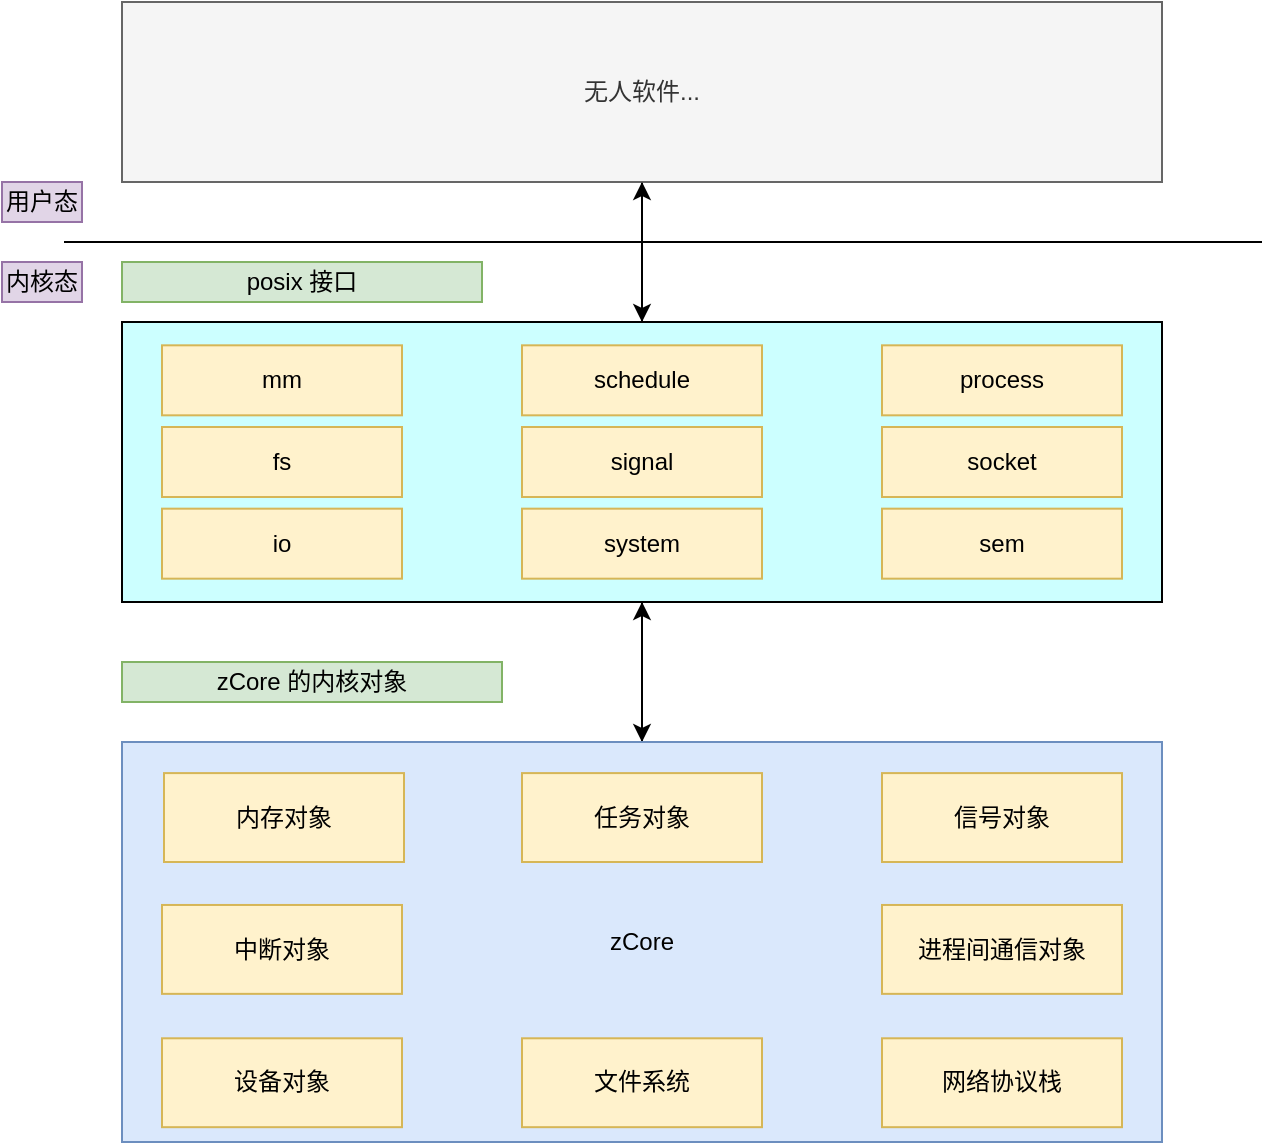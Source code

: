 <mxfile version="14.9.2" type="github"><diagram id="8T-9hyYZnkjntZZX3ZBo" name="Page-1"><mxGraphModel dx="1350" dy="713" grid="1" gridSize="10" guides="1" tooltips="1" connect="1" arrows="1" fold="1" page="1" pageScale="1" pageWidth="827" pageHeight="1169" math="0" shadow="0"><root><mxCell id="0"/><mxCell id="1" parent="0"/><mxCell id="WkvoQP5ko5NKO2O5Fh6d-9" style="edgeStyle=orthogonalEdgeStyle;rounded=0;orthogonalLoop=1;jettySize=auto;html=1;entryX=0.5;entryY=0;entryDx=0;entryDy=0;" edge="1" parent="1" source="WkvoQP5ko5NKO2O5Fh6d-1" target="WkvoQP5ko5NKO2O5Fh6d-2"><mxGeometry relative="1" as="geometry"/></mxCell><mxCell id="WkvoQP5ko5NKO2O5Fh6d-1" value="无人软件..." style="rounded=0;whiteSpace=wrap;html=1;fillColor=#f5f5f5;strokeColor=#666666;fontColor=#333333;" vertex="1" parent="1"><mxGeometry x="160" y="120" width="520" height="90" as="geometry"/></mxCell><mxCell id="WkvoQP5ko5NKO2O5Fh6d-6" style="edgeStyle=orthogonalEdgeStyle;rounded=0;orthogonalLoop=1;jettySize=auto;html=1;" edge="1" parent="1" source="WkvoQP5ko5NKO2O5Fh6d-2" target="WkvoQP5ko5NKO2O5Fh6d-3"><mxGeometry relative="1" as="geometry"/></mxCell><mxCell id="WkvoQP5ko5NKO2O5Fh6d-8" style="edgeStyle=orthogonalEdgeStyle;rounded=0;orthogonalLoop=1;jettySize=auto;html=1;entryX=0.5;entryY=1;entryDx=0;entryDy=0;" edge="1" parent="1" source="WkvoQP5ko5NKO2O5Fh6d-2" target="WkvoQP5ko5NKO2O5Fh6d-1"><mxGeometry relative="1" as="geometry"/></mxCell><mxCell id="WkvoQP5ko5NKO2O5Fh6d-7" style="edgeStyle=orthogonalEdgeStyle;rounded=0;orthogonalLoop=1;jettySize=auto;html=1;entryX=0.5;entryY=1;entryDx=0;entryDy=0;" edge="1" parent="1" source="WkvoQP5ko5NKO2O5Fh6d-3" target="WkvoQP5ko5NKO2O5Fh6d-2"><mxGeometry relative="1" as="geometry"/></mxCell><mxCell id="WkvoQP5ko5NKO2O5Fh6d-27" value="posix 接口" style="text;html=1;strokeColor=#82b366;fillColor=#d5e8d4;align=center;verticalAlign=middle;whiteSpace=wrap;rounded=0;" vertex="1" parent="1"><mxGeometry x="160" y="250" width="180" height="20" as="geometry"/></mxCell><mxCell id="WkvoQP5ko5NKO2O5Fh6d-35" value="zCore 的内核对象" style="text;html=1;strokeColor=#82b366;fillColor=#d5e8d4;align=center;verticalAlign=middle;whiteSpace=wrap;rounded=0;" vertex="1" parent="1"><mxGeometry x="160" y="450" width="190" height="20" as="geometry"/></mxCell><mxCell id="WkvoQP5ko5NKO2O5Fh6d-36" value="" style="endArrow=none;html=1;" edge="1" parent="1"><mxGeometry width="50" height="50" relative="1" as="geometry"><mxPoint x="131" y="240" as="sourcePoint"/><mxPoint x="730" y="240" as="targetPoint"/></mxGeometry></mxCell><mxCell id="WkvoQP5ko5NKO2O5Fh6d-37" value="用户态" style="text;html=1;strokeColor=#9673a6;fillColor=#e1d5e7;align=center;verticalAlign=middle;whiteSpace=wrap;rounded=0;" vertex="1" parent="1"><mxGeometry x="100" y="210" width="40" height="20" as="geometry"/></mxCell><mxCell id="WkvoQP5ko5NKO2O5Fh6d-38" value="内核态" style="text;html=1;strokeColor=#9673a6;fillColor=#e1d5e7;align=center;verticalAlign=middle;whiteSpace=wrap;rounded=0;" vertex="1" parent="1"><mxGeometry x="100" y="250" width="40" height="20" as="geometry"/></mxCell><mxCell id="WkvoQP5ko5NKO2O5Fh6d-42" value="" style="group" vertex="1" connectable="0" parent="1"><mxGeometry x="160" y="280" width="520" height="140" as="geometry"/></mxCell><mxCell id="WkvoQP5ko5NKO2O5Fh6d-2" value="" style="rounded=0;whiteSpace=wrap;html=1;fillColor=#CCFFFF;" vertex="1" parent="WkvoQP5ko5NKO2O5Fh6d-42"><mxGeometry width="520" height="140" as="geometry"/></mxCell><mxCell id="WkvoQP5ko5NKO2O5Fh6d-17" value="mm" style="rounded=0;whiteSpace=wrap;html=1;fillColor=#fff2cc;strokeColor=#d6b656;" vertex="1" parent="WkvoQP5ko5NKO2O5Fh6d-42"><mxGeometry x="20" y="11.667" width="120" height="35" as="geometry"/></mxCell><mxCell id="WkvoQP5ko5NKO2O5Fh6d-18" value="fs" style="rounded=0;whiteSpace=wrap;html=1;fillColor=#fff2cc;strokeColor=#d6b656;" vertex="1" parent="WkvoQP5ko5NKO2O5Fh6d-42"><mxGeometry x="20" y="52.5" width="120" height="35" as="geometry"/></mxCell><mxCell id="WkvoQP5ko5NKO2O5Fh6d-19" value="schedule" style="rounded=0;whiteSpace=wrap;html=1;fillColor=#fff2cc;strokeColor=#d6b656;" vertex="1" parent="WkvoQP5ko5NKO2O5Fh6d-42"><mxGeometry x="200" y="11.667" width="120" height="35" as="geometry"/></mxCell><mxCell id="WkvoQP5ko5NKO2O5Fh6d-20" value="process" style="rounded=0;whiteSpace=wrap;html=1;fillColor=#fff2cc;strokeColor=#d6b656;" vertex="1" parent="WkvoQP5ko5NKO2O5Fh6d-42"><mxGeometry x="380" y="11.667" width="120" height="35" as="geometry"/></mxCell><mxCell id="WkvoQP5ko5NKO2O5Fh6d-21" value="io" style="rounded=0;whiteSpace=wrap;html=1;fillColor=#fff2cc;strokeColor=#d6b656;" vertex="1" parent="WkvoQP5ko5NKO2O5Fh6d-42"><mxGeometry x="20" y="93.333" width="120" height="35" as="geometry"/></mxCell><mxCell id="WkvoQP5ko5NKO2O5Fh6d-22" value="system" style="rounded=0;whiteSpace=wrap;html=1;fillColor=#fff2cc;strokeColor=#d6b656;" vertex="1" parent="WkvoQP5ko5NKO2O5Fh6d-42"><mxGeometry x="200" y="93.333" width="120" height="35" as="geometry"/></mxCell><mxCell id="WkvoQP5ko5NKO2O5Fh6d-23" value="sem" style="rounded=0;whiteSpace=wrap;html=1;fillColor=#fff2cc;strokeColor=#d6b656;" vertex="1" parent="WkvoQP5ko5NKO2O5Fh6d-42"><mxGeometry x="380" y="93.333" width="120" height="35" as="geometry"/></mxCell><mxCell id="WkvoQP5ko5NKO2O5Fh6d-25" value="socket" style="rounded=0;whiteSpace=wrap;html=1;fillColor=#fff2cc;strokeColor=#d6b656;" vertex="1" parent="WkvoQP5ko5NKO2O5Fh6d-42"><mxGeometry x="380" y="52.5" width="120" height="35" as="geometry"/></mxCell><mxCell id="WkvoQP5ko5NKO2O5Fh6d-26" value="signal" style="rounded=0;whiteSpace=wrap;html=1;fillColor=#fff2cc;strokeColor=#d6b656;" vertex="1" parent="WkvoQP5ko5NKO2O5Fh6d-42"><mxGeometry x="200" y="52.5" width="120" height="35" as="geometry"/></mxCell><mxCell id="WkvoQP5ko5NKO2O5Fh6d-43" value="" style="group" vertex="1" connectable="0" parent="1"><mxGeometry x="160" y="490" width="520" height="200" as="geometry"/></mxCell><mxCell id="WkvoQP5ko5NKO2O5Fh6d-3" value="zCore" style="rounded=0;whiteSpace=wrap;html=1;fillColor=#dae8fc;strokeColor=#6c8ebf;" vertex="1" parent="WkvoQP5ko5NKO2O5Fh6d-43"><mxGeometry width="520" height="200" as="geometry"/></mxCell><mxCell id="WkvoQP5ko5NKO2O5Fh6d-13" value="网络协议栈" style="rounded=0;whiteSpace=wrap;html=1;fillColor=#fff2cc;strokeColor=#d6b656;" vertex="1" parent="WkvoQP5ko5NKO2O5Fh6d-43"><mxGeometry x="380" y="148.148" width="120" height="44.444" as="geometry"/></mxCell><mxCell id="WkvoQP5ko5NKO2O5Fh6d-16" value="文件系统" style="rounded=0;whiteSpace=wrap;html=1;fillColor=#fff2cc;strokeColor=#d6b656;" vertex="1" parent="WkvoQP5ko5NKO2O5Fh6d-43"><mxGeometry x="200" y="148.148" width="120" height="44.444" as="geometry"/></mxCell><mxCell id="WkvoQP5ko5NKO2O5Fh6d-28" value="设备对象" style="rounded=0;whiteSpace=wrap;html=1;fillColor=#fff2cc;strokeColor=#d6b656;" vertex="1" parent="WkvoQP5ko5NKO2O5Fh6d-43"><mxGeometry x="20" y="148.148" width="120" height="44.444" as="geometry"/></mxCell><mxCell id="WkvoQP5ko5NKO2O5Fh6d-29" value="内存对象" style="rounded=0;whiteSpace=wrap;html=1;fillColor=#fff2cc;strokeColor=#d6b656;" vertex="1" parent="WkvoQP5ko5NKO2O5Fh6d-43"><mxGeometry x="21" y="15.556" width="120" height="44.444" as="geometry"/></mxCell><mxCell id="WkvoQP5ko5NKO2O5Fh6d-30" value="任务对象" style="rounded=0;whiteSpace=wrap;html=1;fillColor=#fff2cc;strokeColor=#d6b656;" vertex="1" parent="WkvoQP5ko5NKO2O5Fh6d-43"><mxGeometry x="200" y="15.556" width="120" height="44.444" as="geometry"/></mxCell><mxCell id="WkvoQP5ko5NKO2O5Fh6d-31" value="信号对象" style="rounded=0;whiteSpace=wrap;html=1;fillColor=#fff2cc;strokeColor=#d6b656;" vertex="1" parent="WkvoQP5ko5NKO2O5Fh6d-43"><mxGeometry x="380" y="15.556" width="120" height="44.444" as="geometry"/></mxCell><mxCell id="WkvoQP5ko5NKO2O5Fh6d-33" value="中断对象" style="rounded=0;whiteSpace=wrap;html=1;fillColor=#fff2cc;strokeColor=#d6b656;" vertex="1" parent="WkvoQP5ko5NKO2O5Fh6d-43"><mxGeometry x="20" y="81.481" width="120" height="44.444" as="geometry"/></mxCell><mxCell id="WkvoQP5ko5NKO2O5Fh6d-34" value="进程间通信对象" style="rounded=0;whiteSpace=wrap;html=1;fillColor=#fff2cc;strokeColor=#d6b656;" vertex="1" parent="WkvoQP5ko5NKO2O5Fh6d-43"><mxGeometry x="380" y="81.481" width="120" height="44.444" as="geometry"/></mxCell></root></mxGraphModel></diagram></mxfile>